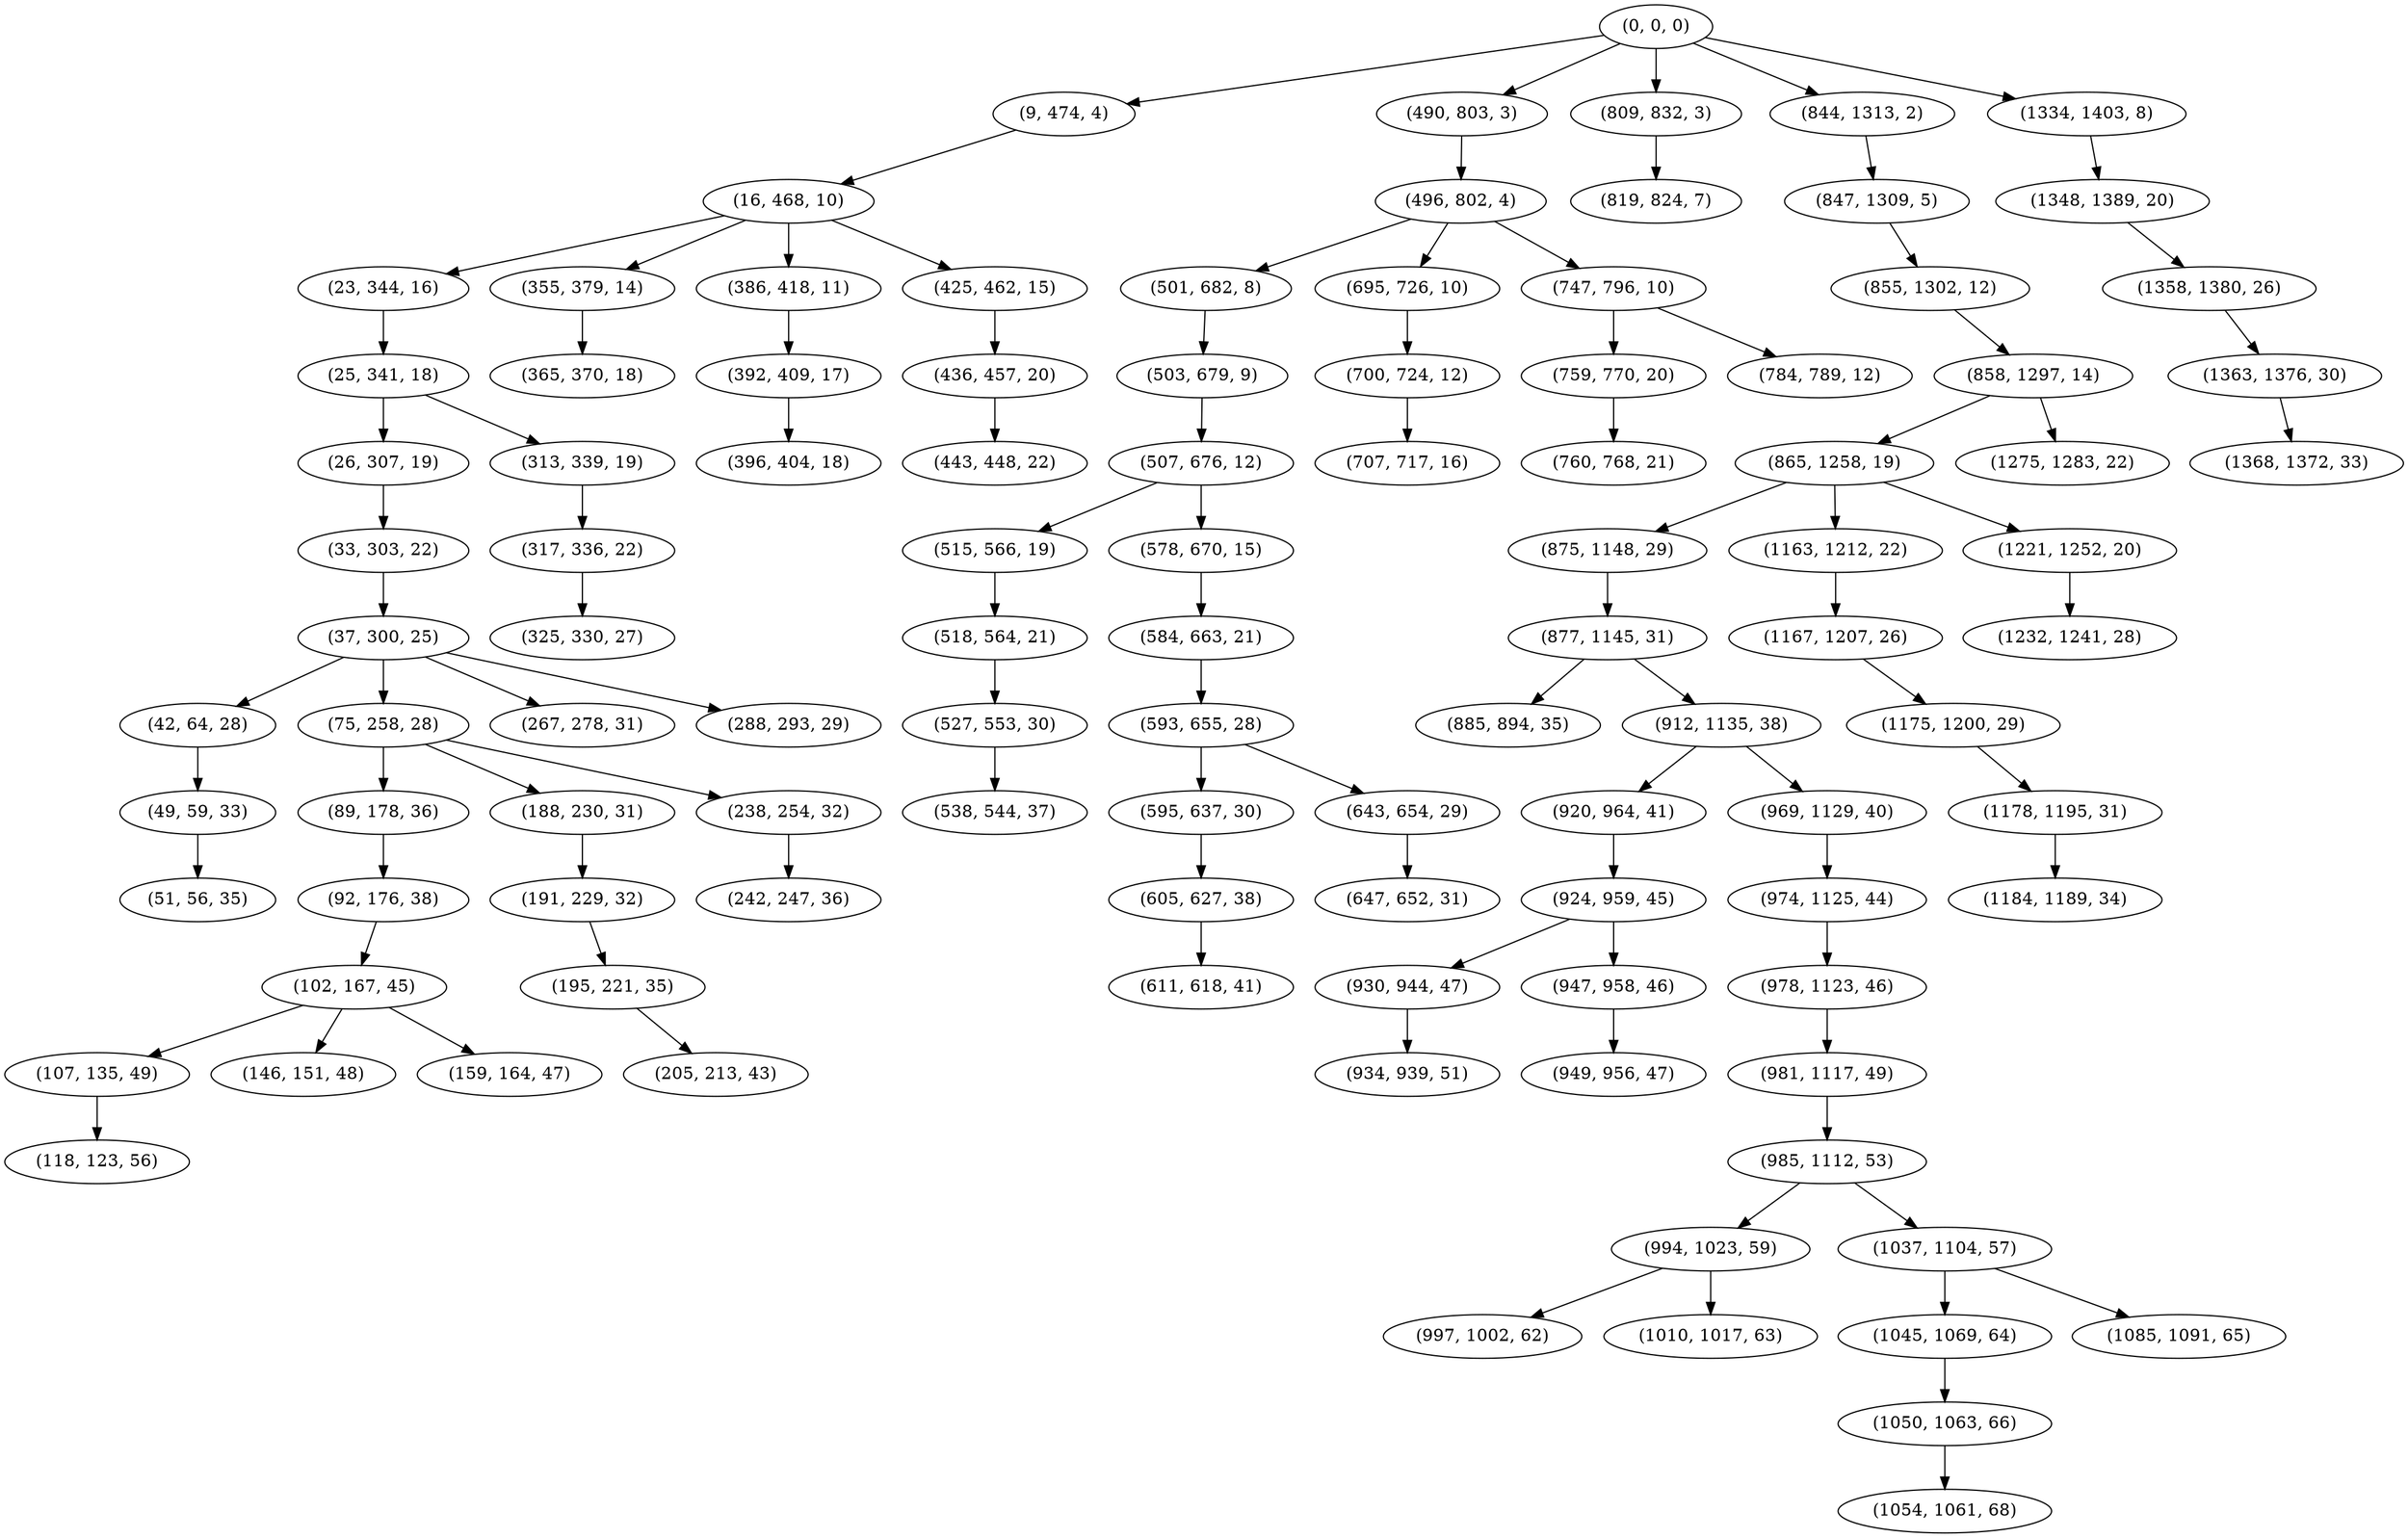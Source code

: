 digraph tree {
    "(0, 0, 0)";
    "(9, 474, 4)";
    "(16, 468, 10)";
    "(23, 344, 16)";
    "(25, 341, 18)";
    "(26, 307, 19)";
    "(33, 303, 22)";
    "(37, 300, 25)";
    "(42, 64, 28)";
    "(49, 59, 33)";
    "(51, 56, 35)";
    "(75, 258, 28)";
    "(89, 178, 36)";
    "(92, 176, 38)";
    "(102, 167, 45)";
    "(107, 135, 49)";
    "(118, 123, 56)";
    "(146, 151, 48)";
    "(159, 164, 47)";
    "(188, 230, 31)";
    "(191, 229, 32)";
    "(195, 221, 35)";
    "(205, 213, 43)";
    "(238, 254, 32)";
    "(242, 247, 36)";
    "(267, 278, 31)";
    "(288, 293, 29)";
    "(313, 339, 19)";
    "(317, 336, 22)";
    "(325, 330, 27)";
    "(355, 379, 14)";
    "(365, 370, 18)";
    "(386, 418, 11)";
    "(392, 409, 17)";
    "(396, 404, 18)";
    "(425, 462, 15)";
    "(436, 457, 20)";
    "(443, 448, 22)";
    "(490, 803, 3)";
    "(496, 802, 4)";
    "(501, 682, 8)";
    "(503, 679, 9)";
    "(507, 676, 12)";
    "(515, 566, 19)";
    "(518, 564, 21)";
    "(527, 553, 30)";
    "(538, 544, 37)";
    "(578, 670, 15)";
    "(584, 663, 21)";
    "(593, 655, 28)";
    "(595, 637, 30)";
    "(605, 627, 38)";
    "(611, 618, 41)";
    "(643, 654, 29)";
    "(647, 652, 31)";
    "(695, 726, 10)";
    "(700, 724, 12)";
    "(707, 717, 16)";
    "(747, 796, 10)";
    "(759, 770, 20)";
    "(760, 768, 21)";
    "(784, 789, 12)";
    "(809, 832, 3)";
    "(819, 824, 7)";
    "(844, 1313, 2)";
    "(847, 1309, 5)";
    "(855, 1302, 12)";
    "(858, 1297, 14)";
    "(865, 1258, 19)";
    "(875, 1148, 29)";
    "(877, 1145, 31)";
    "(885, 894, 35)";
    "(912, 1135, 38)";
    "(920, 964, 41)";
    "(924, 959, 45)";
    "(930, 944, 47)";
    "(934, 939, 51)";
    "(947, 958, 46)";
    "(949, 956, 47)";
    "(969, 1129, 40)";
    "(974, 1125, 44)";
    "(978, 1123, 46)";
    "(981, 1117, 49)";
    "(985, 1112, 53)";
    "(994, 1023, 59)";
    "(997, 1002, 62)";
    "(1010, 1017, 63)";
    "(1037, 1104, 57)";
    "(1045, 1069, 64)";
    "(1050, 1063, 66)";
    "(1054, 1061, 68)";
    "(1085, 1091, 65)";
    "(1163, 1212, 22)";
    "(1167, 1207, 26)";
    "(1175, 1200, 29)";
    "(1178, 1195, 31)";
    "(1184, 1189, 34)";
    "(1221, 1252, 20)";
    "(1232, 1241, 28)";
    "(1275, 1283, 22)";
    "(1334, 1403, 8)";
    "(1348, 1389, 20)";
    "(1358, 1380, 26)";
    "(1363, 1376, 30)";
    "(1368, 1372, 33)";
    "(0, 0, 0)" -> "(9, 474, 4)";
    "(0, 0, 0)" -> "(490, 803, 3)";
    "(0, 0, 0)" -> "(809, 832, 3)";
    "(0, 0, 0)" -> "(844, 1313, 2)";
    "(0, 0, 0)" -> "(1334, 1403, 8)";
    "(9, 474, 4)" -> "(16, 468, 10)";
    "(16, 468, 10)" -> "(23, 344, 16)";
    "(16, 468, 10)" -> "(355, 379, 14)";
    "(16, 468, 10)" -> "(386, 418, 11)";
    "(16, 468, 10)" -> "(425, 462, 15)";
    "(23, 344, 16)" -> "(25, 341, 18)";
    "(25, 341, 18)" -> "(26, 307, 19)";
    "(25, 341, 18)" -> "(313, 339, 19)";
    "(26, 307, 19)" -> "(33, 303, 22)";
    "(33, 303, 22)" -> "(37, 300, 25)";
    "(37, 300, 25)" -> "(42, 64, 28)";
    "(37, 300, 25)" -> "(75, 258, 28)";
    "(37, 300, 25)" -> "(267, 278, 31)";
    "(37, 300, 25)" -> "(288, 293, 29)";
    "(42, 64, 28)" -> "(49, 59, 33)";
    "(49, 59, 33)" -> "(51, 56, 35)";
    "(75, 258, 28)" -> "(89, 178, 36)";
    "(75, 258, 28)" -> "(188, 230, 31)";
    "(75, 258, 28)" -> "(238, 254, 32)";
    "(89, 178, 36)" -> "(92, 176, 38)";
    "(92, 176, 38)" -> "(102, 167, 45)";
    "(102, 167, 45)" -> "(107, 135, 49)";
    "(102, 167, 45)" -> "(146, 151, 48)";
    "(102, 167, 45)" -> "(159, 164, 47)";
    "(107, 135, 49)" -> "(118, 123, 56)";
    "(188, 230, 31)" -> "(191, 229, 32)";
    "(191, 229, 32)" -> "(195, 221, 35)";
    "(195, 221, 35)" -> "(205, 213, 43)";
    "(238, 254, 32)" -> "(242, 247, 36)";
    "(313, 339, 19)" -> "(317, 336, 22)";
    "(317, 336, 22)" -> "(325, 330, 27)";
    "(355, 379, 14)" -> "(365, 370, 18)";
    "(386, 418, 11)" -> "(392, 409, 17)";
    "(392, 409, 17)" -> "(396, 404, 18)";
    "(425, 462, 15)" -> "(436, 457, 20)";
    "(436, 457, 20)" -> "(443, 448, 22)";
    "(490, 803, 3)" -> "(496, 802, 4)";
    "(496, 802, 4)" -> "(501, 682, 8)";
    "(496, 802, 4)" -> "(695, 726, 10)";
    "(496, 802, 4)" -> "(747, 796, 10)";
    "(501, 682, 8)" -> "(503, 679, 9)";
    "(503, 679, 9)" -> "(507, 676, 12)";
    "(507, 676, 12)" -> "(515, 566, 19)";
    "(507, 676, 12)" -> "(578, 670, 15)";
    "(515, 566, 19)" -> "(518, 564, 21)";
    "(518, 564, 21)" -> "(527, 553, 30)";
    "(527, 553, 30)" -> "(538, 544, 37)";
    "(578, 670, 15)" -> "(584, 663, 21)";
    "(584, 663, 21)" -> "(593, 655, 28)";
    "(593, 655, 28)" -> "(595, 637, 30)";
    "(593, 655, 28)" -> "(643, 654, 29)";
    "(595, 637, 30)" -> "(605, 627, 38)";
    "(605, 627, 38)" -> "(611, 618, 41)";
    "(643, 654, 29)" -> "(647, 652, 31)";
    "(695, 726, 10)" -> "(700, 724, 12)";
    "(700, 724, 12)" -> "(707, 717, 16)";
    "(747, 796, 10)" -> "(759, 770, 20)";
    "(747, 796, 10)" -> "(784, 789, 12)";
    "(759, 770, 20)" -> "(760, 768, 21)";
    "(809, 832, 3)" -> "(819, 824, 7)";
    "(844, 1313, 2)" -> "(847, 1309, 5)";
    "(847, 1309, 5)" -> "(855, 1302, 12)";
    "(855, 1302, 12)" -> "(858, 1297, 14)";
    "(858, 1297, 14)" -> "(865, 1258, 19)";
    "(858, 1297, 14)" -> "(1275, 1283, 22)";
    "(865, 1258, 19)" -> "(875, 1148, 29)";
    "(865, 1258, 19)" -> "(1163, 1212, 22)";
    "(865, 1258, 19)" -> "(1221, 1252, 20)";
    "(875, 1148, 29)" -> "(877, 1145, 31)";
    "(877, 1145, 31)" -> "(885, 894, 35)";
    "(877, 1145, 31)" -> "(912, 1135, 38)";
    "(912, 1135, 38)" -> "(920, 964, 41)";
    "(912, 1135, 38)" -> "(969, 1129, 40)";
    "(920, 964, 41)" -> "(924, 959, 45)";
    "(924, 959, 45)" -> "(930, 944, 47)";
    "(924, 959, 45)" -> "(947, 958, 46)";
    "(930, 944, 47)" -> "(934, 939, 51)";
    "(947, 958, 46)" -> "(949, 956, 47)";
    "(969, 1129, 40)" -> "(974, 1125, 44)";
    "(974, 1125, 44)" -> "(978, 1123, 46)";
    "(978, 1123, 46)" -> "(981, 1117, 49)";
    "(981, 1117, 49)" -> "(985, 1112, 53)";
    "(985, 1112, 53)" -> "(994, 1023, 59)";
    "(985, 1112, 53)" -> "(1037, 1104, 57)";
    "(994, 1023, 59)" -> "(997, 1002, 62)";
    "(994, 1023, 59)" -> "(1010, 1017, 63)";
    "(1037, 1104, 57)" -> "(1045, 1069, 64)";
    "(1037, 1104, 57)" -> "(1085, 1091, 65)";
    "(1045, 1069, 64)" -> "(1050, 1063, 66)";
    "(1050, 1063, 66)" -> "(1054, 1061, 68)";
    "(1163, 1212, 22)" -> "(1167, 1207, 26)";
    "(1167, 1207, 26)" -> "(1175, 1200, 29)";
    "(1175, 1200, 29)" -> "(1178, 1195, 31)";
    "(1178, 1195, 31)" -> "(1184, 1189, 34)";
    "(1221, 1252, 20)" -> "(1232, 1241, 28)";
    "(1334, 1403, 8)" -> "(1348, 1389, 20)";
    "(1348, 1389, 20)" -> "(1358, 1380, 26)";
    "(1358, 1380, 26)" -> "(1363, 1376, 30)";
    "(1363, 1376, 30)" -> "(1368, 1372, 33)";
}
